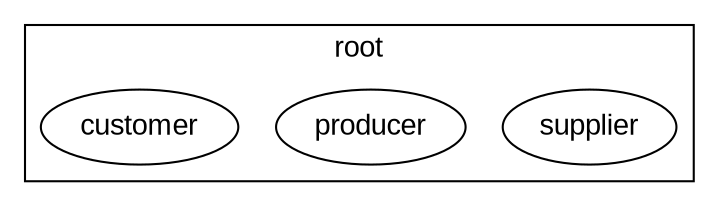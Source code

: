 digraph unix {
  graph [ dpi = 72 ]; 
  graph [nodesep = 0.25; ranksep=0.25];
  fontname="Arial"
  node [fontname="Arial"]
  edge [fontname="Arial"]
  subgraph cluster_root_8 {
    label = "root"; // scope
    supplier_11 [
      label = "supplier"; // node
    ];
    producer_12 [
      label = "producer"; // node
    ];
    customer_13 [
      label = "customer"; // node
    ];
    
  }
}
